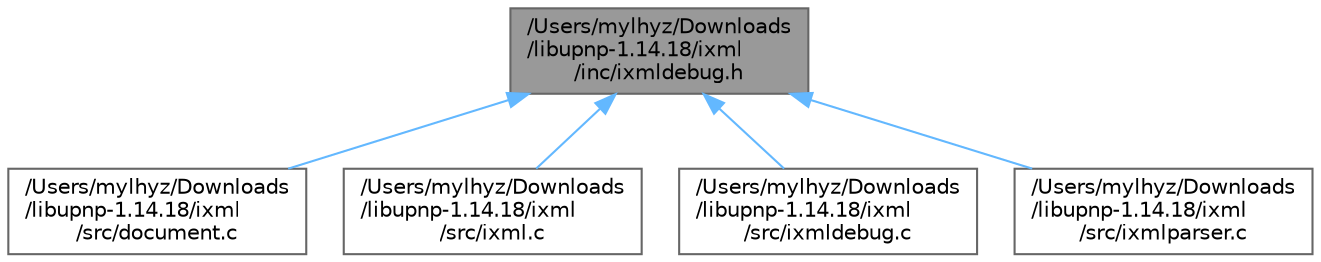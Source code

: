 digraph "/Users/mylhyz/Downloads/libupnp-1.14.18/ixml/inc/ixmldebug.h"
{
 // LATEX_PDF_SIZE
  bgcolor="transparent";
  edge [fontname=Helvetica,fontsize=10,labelfontname=Helvetica,labelfontsize=10];
  node [fontname=Helvetica,fontsize=10,shape=box,height=0.2,width=0.4];
  Node1 [id="Node000001",label="/Users/mylhyz/Downloads\l/libupnp-1.14.18/ixml\l/inc/ixmldebug.h",height=0.2,width=0.4,color="gray40", fillcolor="grey60", style="filled", fontcolor="black",tooltip="Auxiliar routines to aid debugging."];
  Node1 -> Node2 [id="edge1_Node000001_Node000002",dir="back",color="steelblue1",style="solid",tooltip=" "];
  Node2 [id="Node000002",label="/Users/mylhyz/Downloads\l/libupnp-1.14.18/ixml\l/src/document.c",height=0.2,width=0.4,color="grey40", fillcolor="white", style="filled",URL="$document_8c.html",tooltip=" "];
  Node1 -> Node3 [id="edge2_Node000001_Node000003",dir="back",color="steelblue1",style="solid",tooltip=" "];
  Node3 [id="Node000003",label="/Users/mylhyz/Downloads\l/libupnp-1.14.18/ixml\l/src/ixml.c",height=0.2,width=0.4,color="grey40", fillcolor="white", style="filled",URL="$ixml_8c.html",tooltip=" "];
  Node1 -> Node4 [id="edge3_Node000001_Node000004",dir="back",color="steelblue1",style="solid",tooltip=" "];
  Node4 [id="Node000004",label="/Users/mylhyz/Downloads\l/libupnp-1.14.18/ixml\l/src/ixmldebug.c",height=0.2,width=0.4,color="grey40", fillcolor="white", style="filled",URL="$ixmldebug_8c.html",tooltip=" "];
  Node1 -> Node5 [id="edge4_Node000001_Node000005",dir="back",color="steelblue1",style="solid",tooltip=" "];
  Node5 [id="Node000005",label="/Users/mylhyz/Downloads\l/libupnp-1.14.18/ixml\l/src/ixmlparser.c",height=0.2,width=0.4,color="grey40", fillcolor="white", style="filled",URL="$ixmlparser_8c.html",tooltip=" "];
}
